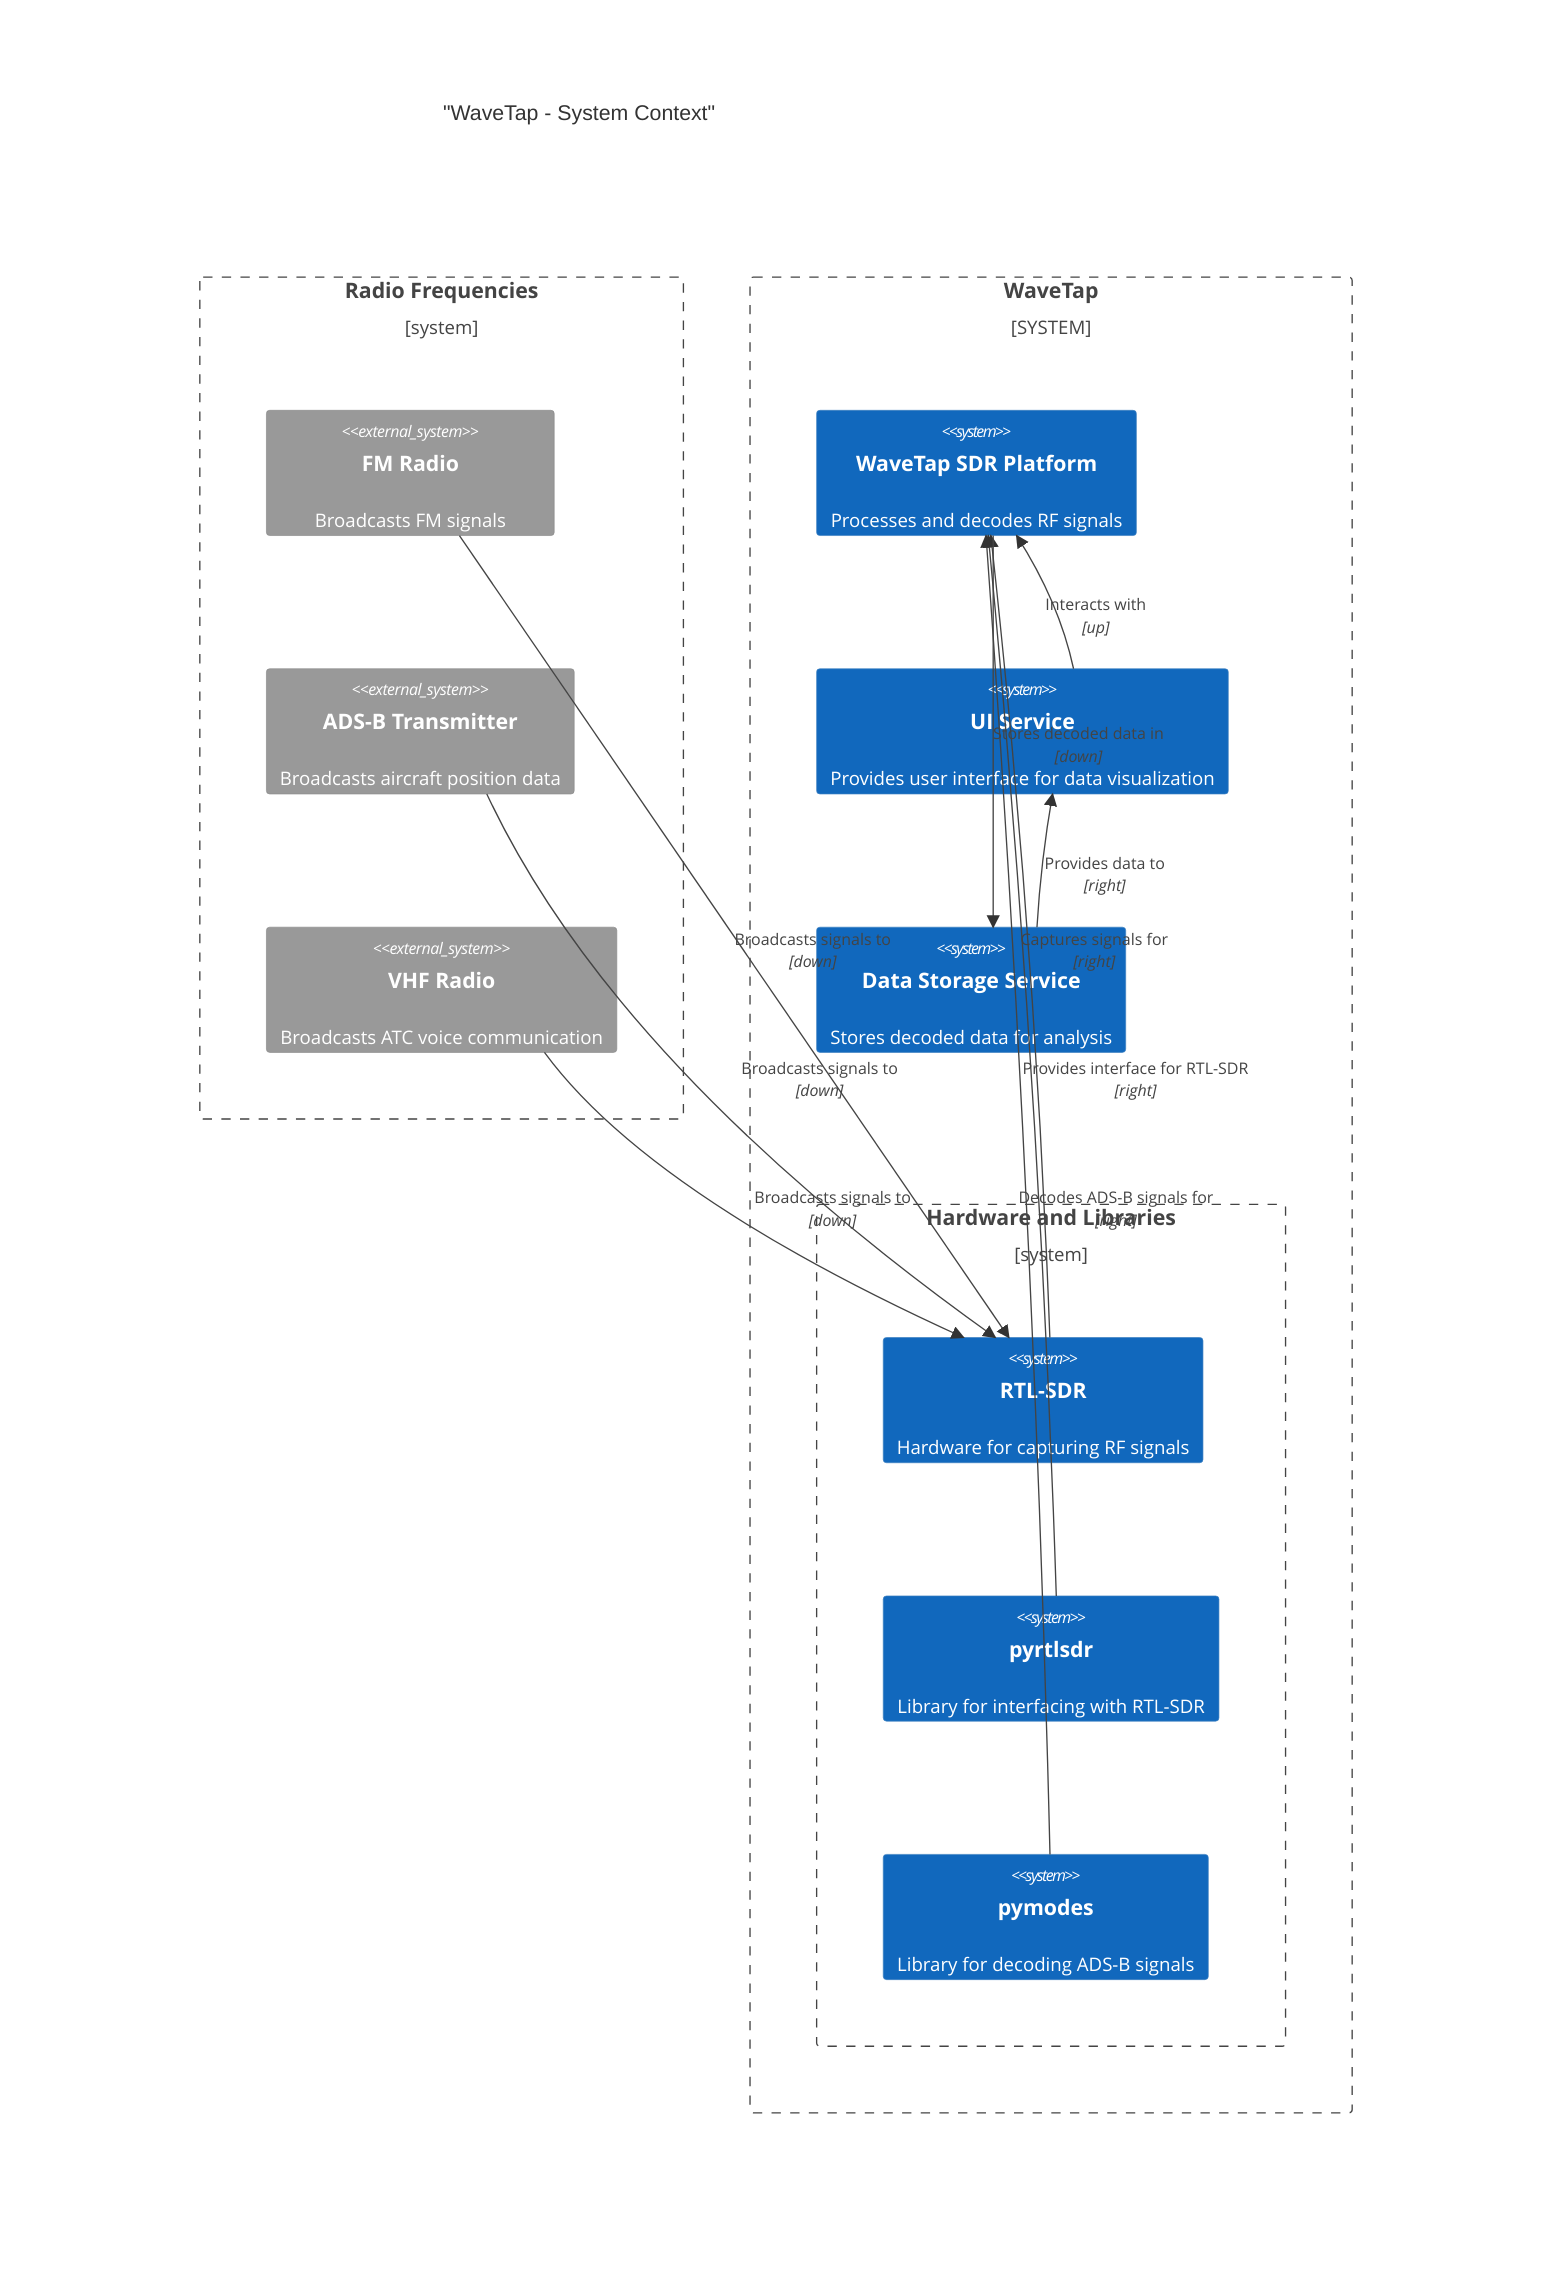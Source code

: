 C4Context
title "WaveTap - System Context"

Boundary(b0, "Radio Frequencies") {
    System_Ext(fm_radio, "FM Radio", "Broadcasts FM signals")
    System_Ext(adsb_transmitter, "ADS-B Transmitter", "Broadcasts aircraft position data")
    System_Ext(vhf_radio, "VHF Radio", "Broadcasts ATC voice communication")
}

System_Boundary(b1, "WaveTap") {
    System(wavetap, "WaveTap SDR Platform", "Processes and decodes RF signals")
    System(ui_service, "UI Service", "Provides user interface for data visualization")
    System(data_storage, "Data Storage Service", "Stores decoded data for analysis")
    Boundary(b2, "Hardware and Libraries") {
        System(rtl_sdr, "RTL-SDR", "Hardware for capturing RF signals")
        System(pyrtlsdr, "pyrtlsdr", "Library for interfacing with RTL-SDR")
        System(pymodes, "pymodes", "Library for decoding ADS-B signals")
    }
}

Rel(fm_radio, rtl_sdr, "Broadcasts signals to", "down")
Rel(adsb_transmitter, rtl_sdr, "Broadcasts signals to", "down")
Rel(vhf_radio, rtl_sdr, "Broadcasts signals to", "down")
Rel(rtl_sdr, wavetap, "Captures signals for", "right")
Rel(pyrtlsdr, wavetap, "Provides interface for RTL-SDR", "right")
Rel(pymodes, wavetap, "Decodes ADS-B signals for", "right")
Rel(wavetap, data_storage, "Stores decoded data in", "down")
Rel(data_storage, ui_service, "Provides data to", "right")
Rel(ui_service, wavetap, "Interacts with", "up", "HTTPS/WebSocket")

%%UpdateElementStyle(ui_service, $fontColor="red", $bgColor="grey", $borderColor="red")
%% UpdateRelStyle(ui_service, wavetap, $textColor="blue", $lineColor="blue", $offsetX="5")
%% UpdateRelStyle(rtl_sdr, wavetap, $textColor="blue", $lineColor="blue", $offsetY="-10")
%% UpdateRelStyle(data_storage, ui_service, $textColor="blue", $lineColor="blue", $offsetY="-40", $offsetX="-50")

%% UpdateLayoutConfig($c4ShapeInRow="3", $c4BoundaryInRow="1")